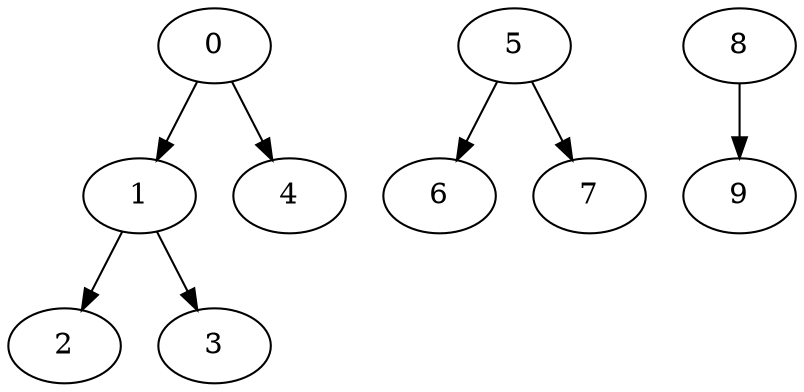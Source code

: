 digraph {
  "0"
  "0" -> "1"
  "0" -> "4"
  "1"
  "1" -> "2"
  "1" -> "3"
  "2"
  "3"
  "4"
  "5"
  "5" -> "6"
  "5" -> "7"
  "6"
  "7"
  "8"
  "8" -> "9"
  "9"
}
